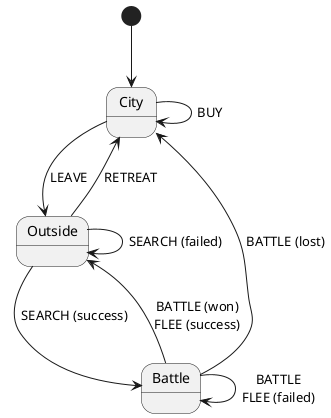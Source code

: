 @startuml game_states

[*] --> City

City -> Outside : LEAVE
City --> City : BUY

Outside --> Outside : SEARCH (failed)
Outside --> Battle : SEARCH (success)
Outside --> City : RETREAT

Battle --> Battle : BATTLE\nFLEE (failed)
Battle --> Outside : BATTLE (won)\nFLEE (success)
Battle --> City : BATTLE (lost)

@enduml
